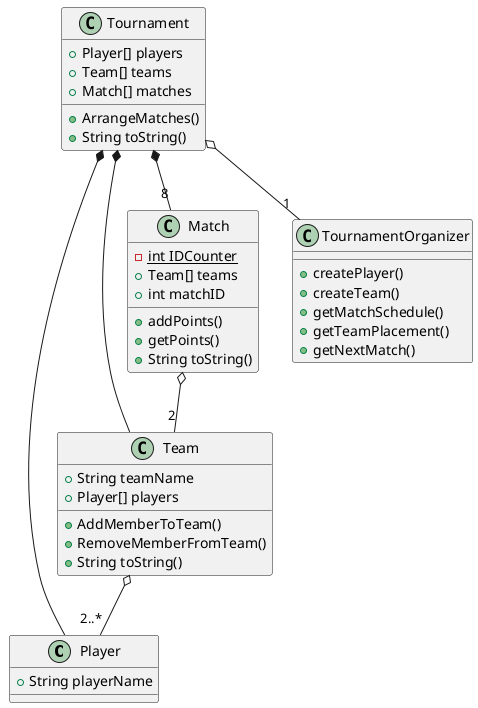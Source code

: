 @startuml
'https://plantuml.com/class-diagram

class Player {
+String playerName
}

class Team {
+String teamName
+Player[] players
+AddMemberToTeam()
+RemoveMemberFromTeam()
+String toString()
}

class Match{
-int {static} IDCounter
+Team[] teams
+int matchID
+addPoints()
+getPoints()
+String toString()
}

class Tournament {
+Player[] players
+Team[] teams
+Match[] matches
+ArrangeMatches()
+String toString()
}

class TournamentOrganizer {
+createPlayer()
+createTeam()
+getMatchSchedule()
+getTeamPlacement()
+getNextMatch()
}

Tournament o-- "1" TournamentOrganizer
Tournament *-- "8" Match
Tournament *-- Player
Tournament *-- Team
Match o-- "2" Team
Team o-- "2..*" Player

@enduml